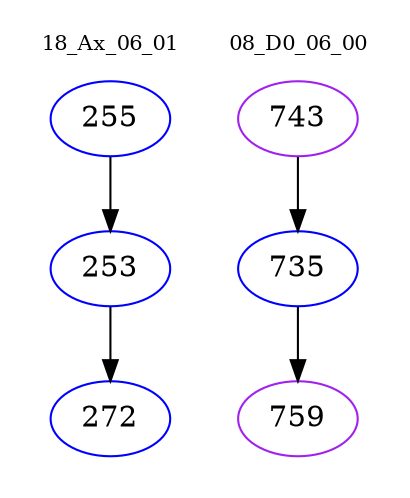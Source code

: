 digraph{
subgraph cluster_0 {
color = white
label = "18_Ax_06_01";
fontsize=10;
T0_255 [label="255", color="blue"]
T0_255 -> T0_253 [color="black"]
T0_253 [label="253", color="blue"]
T0_253 -> T0_272 [color="black"]
T0_272 [label="272", color="blue"]
}
subgraph cluster_1 {
color = white
label = "08_D0_06_00";
fontsize=10;
T1_743 [label="743", color="purple"]
T1_743 -> T1_735 [color="black"]
T1_735 [label="735", color="blue"]
T1_735 -> T1_759 [color="black"]
T1_759 [label="759", color="purple"]
}
}
